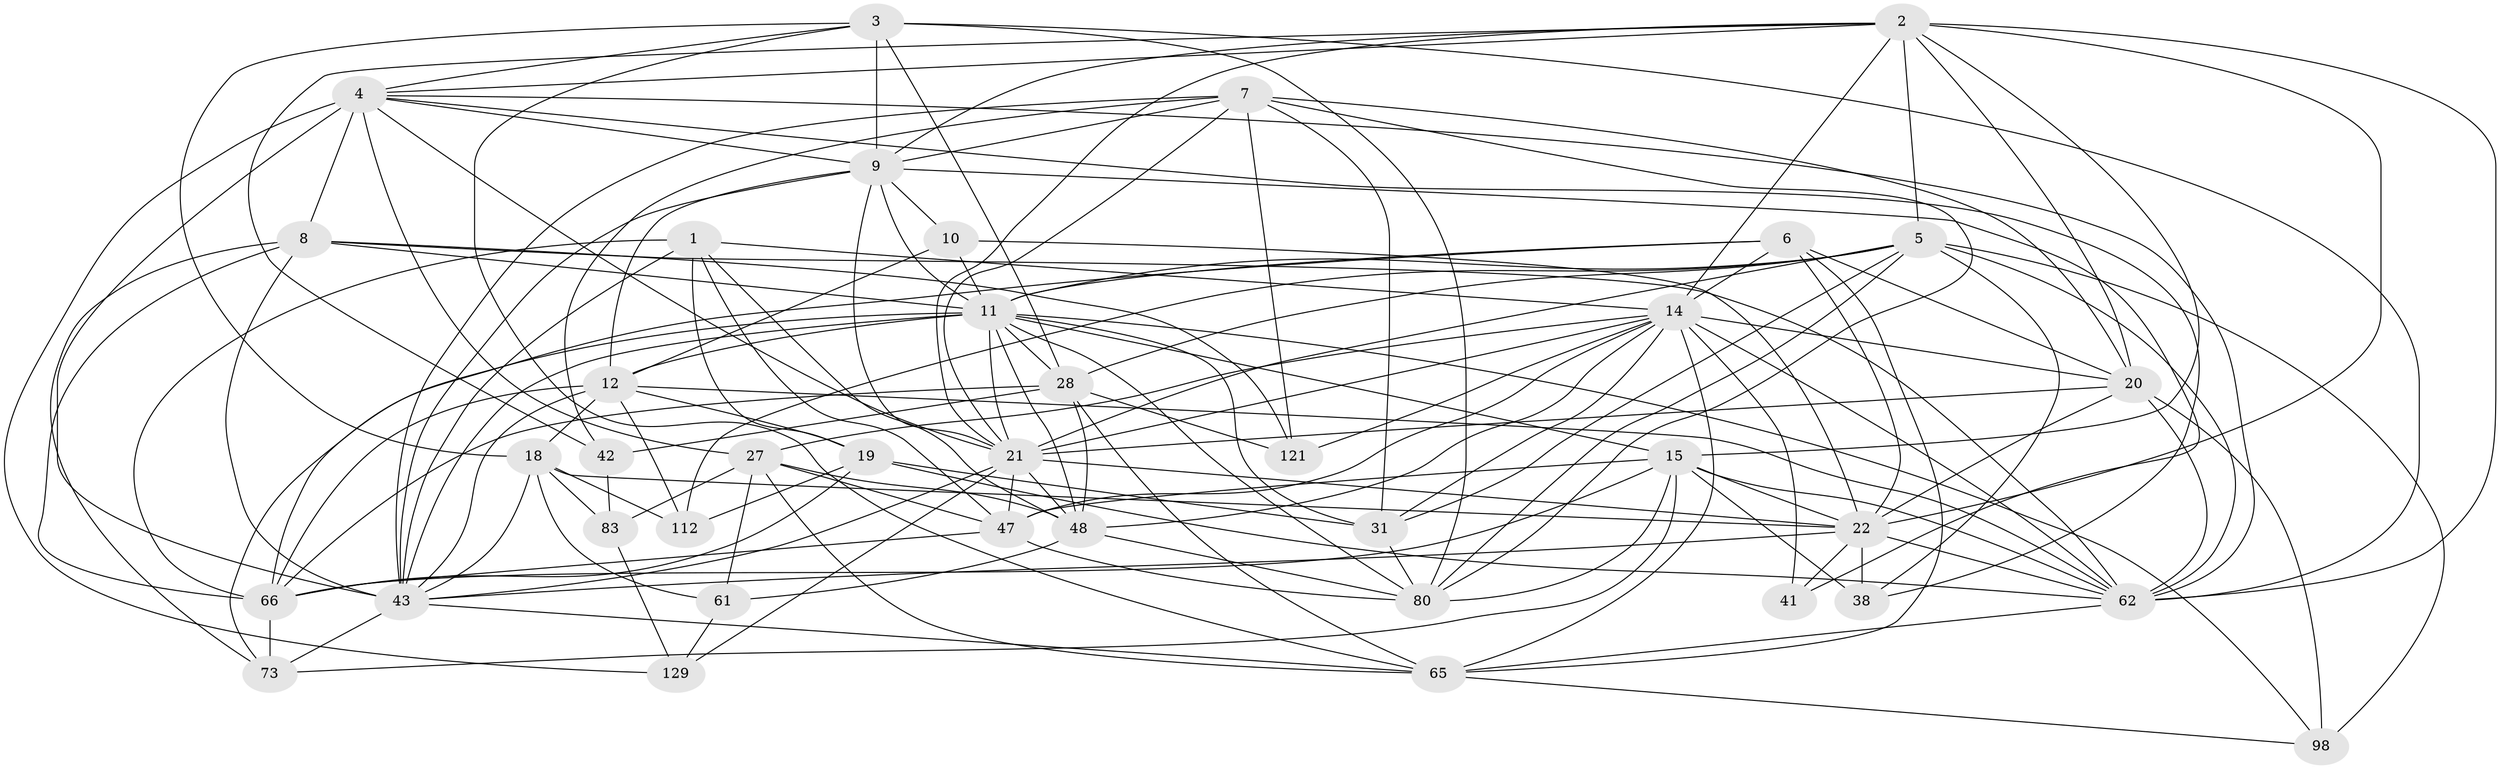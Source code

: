 // original degree distribution, {4: 1.0}
// Generated by graph-tools (version 1.1) at 2025/20/03/04/25 18:20:48]
// undirected, 39 vertices, 147 edges
graph export_dot {
graph [start="1"]
  node [color=gray90,style=filled];
  1 [super="+13"];
  2 [super="+39+26"];
  3 [super="+86+117"];
  4 [super="+50"];
  5 [super="+99+79+103"];
  6 [super="+64+123"];
  7 [super="+32+81"];
  8 [super="+17+109+110"];
  9 [super="+55+29+25"];
  10;
  11 [super="+24"];
  12 [super="+69+104+100"];
  14 [super="+16+53"];
  15 [super="+120+92+93"];
  18 [super="+77+36"];
  19 [super="+34"];
  20 [super="+44+97"];
  21 [super="+52+49"];
  22 [super="+23+58"];
  27 [super="+35+72"];
  28 [super="+67+30"];
  31 [super="+84"];
  38;
  41;
  42;
  43 [super="+75+57"];
  47 [super="+125+74"];
  48 [super="+113+106"];
  61;
  62 [super="+71+68+127"];
  65 [super="+78"];
  66 [super="+102+90+87"];
  73 [super="+88"];
  80 [super="+85+118"];
  83;
  98;
  112;
  121;
  129;
  1 -- 47;
  1 -- 48;
  1 -- 19;
  1 -- 43;
  1 -- 66;
  1 -- 14;
  2 -- 21;
  2 -- 4;
  2 -- 22 [weight=2];
  2 -- 9;
  2 -- 62;
  2 -- 15;
  2 -- 20;
  2 -- 5;
  2 -- 42;
  2 -- 14 [weight=2];
  3 -- 62;
  3 -- 65;
  3 -- 18;
  3 -- 28;
  3 -- 80;
  3 -- 9 [weight=2];
  3 -- 4;
  4 -- 27 [weight=2];
  4 -- 129;
  4 -- 38;
  4 -- 9;
  4 -- 43 [weight=2];
  4 -- 21;
  4 -- 62;
  4 -- 8 [weight=3];
  5 -- 112;
  5 -- 62;
  5 -- 31;
  5 -- 98;
  5 -- 28;
  5 -- 38;
  5 -- 11;
  5 -- 80;
  5 -- 21;
  6 -- 14 [weight=2];
  6 -- 20 [weight=2];
  6 -- 65;
  6 -- 11;
  6 -- 66;
  6 -- 22;
  7 -- 80;
  7 -- 43;
  7 -- 9;
  7 -- 31;
  7 -- 121;
  7 -- 42;
  7 -- 20;
  7 -- 21;
  8 -- 73;
  8 -- 66;
  8 -- 43;
  8 -- 121;
  8 -- 62;
  8 -- 11 [weight=2];
  9 -- 41;
  9 -- 10;
  9 -- 12 [weight=2];
  9 -- 43;
  9 -- 11;
  9 -- 21;
  10 -- 12;
  10 -- 11;
  10 -- 22;
  11 -- 80;
  11 -- 48;
  11 -- 43 [weight=2];
  11 -- 98;
  11 -- 12;
  11 -- 73;
  11 -- 15;
  11 -- 28;
  11 -- 31;
  11 -- 21 [weight=2];
  12 -- 112;
  12 -- 19;
  12 -- 18;
  12 -- 62;
  12 -- 43;
  12 -- 66;
  14 -- 41 [weight=2];
  14 -- 47;
  14 -- 48;
  14 -- 21;
  14 -- 121;
  14 -- 27;
  14 -- 31;
  14 -- 62;
  14 -- 65;
  14 -- 20;
  15 -- 22;
  15 -- 73;
  15 -- 80;
  15 -- 38;
  15 -- 62;
  15 -- 66;
  15 -- 47 [weight=2];
  18 -- 22 [weight=2];
  18 -- 112;
  18 -- 83;
  18 -- 61;
  18 -- 43;
  19 -- 62;
  19 -- 66;
  19 -- 112;
  19 -- 31;
  20 -- 22 [weight=2];
  20 -- 62;
  20 -- 98;
  20 -- 21;
  21 -- 48;
  21 -- 129;
  21 -- 22;
  21 -- 43;
  21 -- 47;
  22 -- 38;
  22 -- 41;
  22 -- 43;
  22 -- 62;
  27 -- 61;
  27 -- 48;
  27 -- 83;
  27 -- 65;
  27 -- 47;
  28 -- 121;
  28 -- 42;
  28 -- 48;
  28 -- 66;
  28 -- 65;
  31 -- 80;
  42 -- 83;
  43 -- 73;
  43 -- 65;
  47 -- 66;
  47 -- 80;
  48 -- 61;
  48 -- 80;
  61 -- 129;
  62 -- 65;
  65 -- 98;
  66 -- 73 [weight=2];
  83 -- 129;
}
